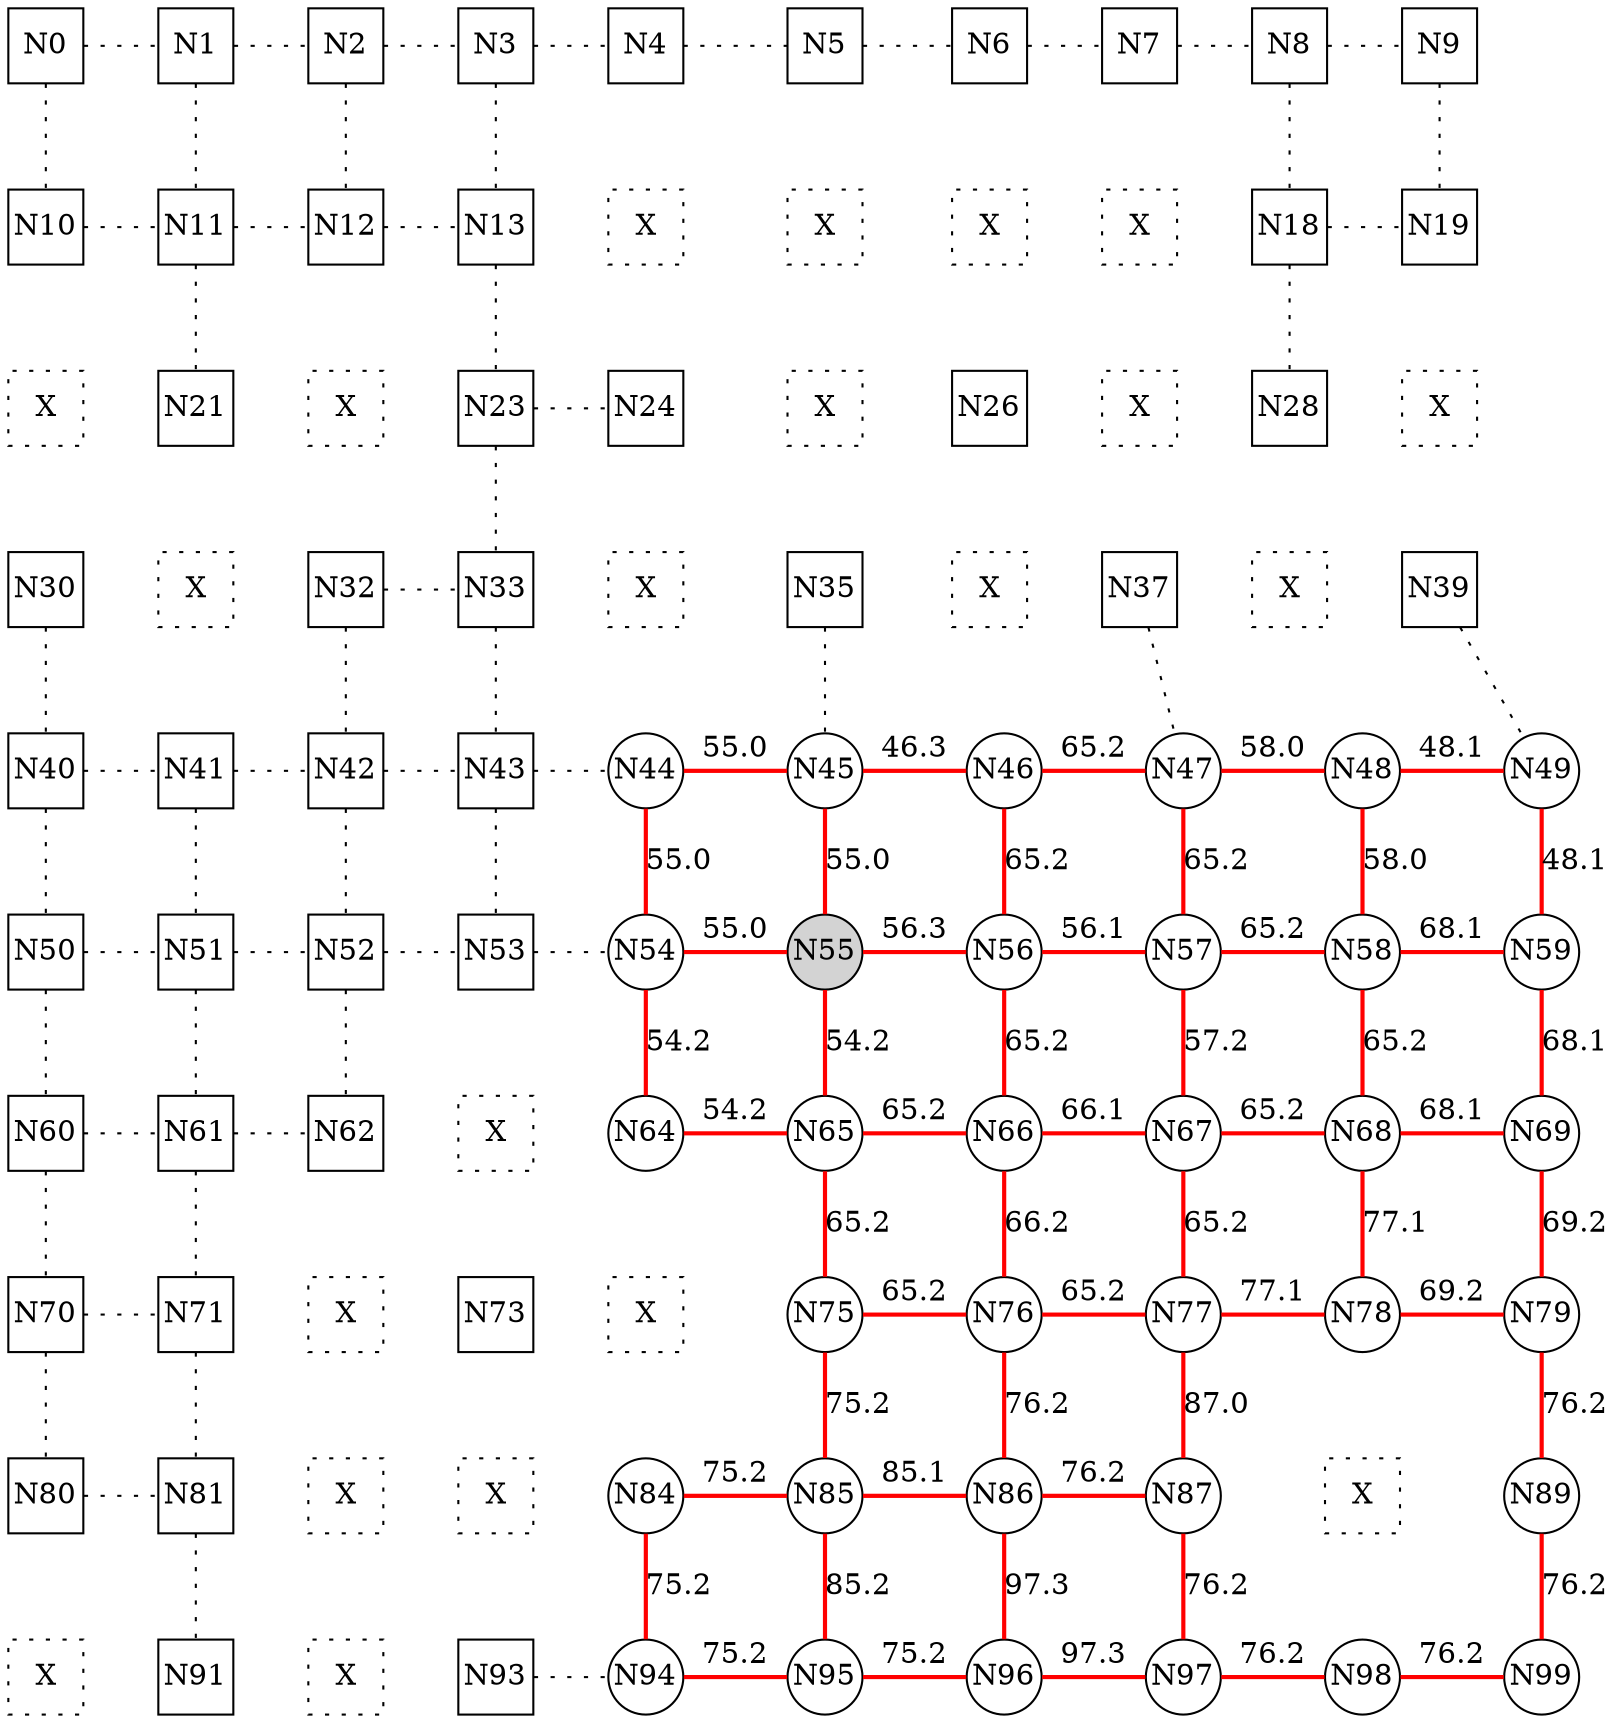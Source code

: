 
 digraph G { graph [layout=dot] 
 {rank=same; N0 [shape=square, fixedsize=true]; N1 [shape=square, fixedsize=true]; N2 [shape=square, fixedsize=true]; N3 [shape=square, fixedsize=true]; N4 [shape=square, fixedsize=true]; N5 [shape=square, fixedsize=true]; N6 [shape=square, fixedsize=true]; N7 [shape=square, fixedsize=true]; N8 [shape=square, fixedsize=true]; N9 [shape=square, fixedsize=true];  }
 {rank=same; N10 [shape=square, fixedsize=true]; N11 [shape=square, fixedsize=true]; N12 [shape=square, fixedsize=true]; N13 [shape=square, fixedsize=true]; N14 [shape=square, style=dotted, fixedsize=true, label=X]; N15 [shape=square, style=dotted, fixedsize=true, label=X]; N16 [shape=square, style=dotted, fixedsize=true, label=X]; N17 [shape=square, style=dotted, fixedsize=true, label=X]; N18 [shape=square, fixedsize=true]; N19 [shape=square, fixedsize=true];  }
 {rank=same; N20 [shape=square, style=dotted, fixedsize=true, label=X]; N21 [shape=square, fixedsize=true]; N22 [shape=square, style=dotted, fixedsize=true, label=X]; N23 [shape=square, fixedsize=true]; N24 [shape=square, fixedsize=true]; N25 [shape=square, style=dotted, fixedsize=true, label=X]; N26 [shape=square, fixedsize=true]; N27 [shape=square, style=dotted, fixedsize=true, label=X]; N28 [shape=square, fixedsize=true]; N29 [shape=square, style=dotted, fixedsize=true, label=X];  }
 {rank=same; N30 [shape=square, fixedsize=true]; N31 [shape=square, style=dotted, fixedsize=true, label=X]; N32 [shape=square, fixedsize=true]; N33 [shape=square, fixedsize=true]; N34 [shape=square, style=dotted, fixedsize=true, label=X]; N35 [shape=square, fixedsize=true]; N36 [shape=square, style=dotted, fixedsize=true, label=X]; N37 [shape=square, fixedsize=true]; N38 [shape=square, style=dotted, fixedsize=true, label=X]; N39 [shape=square, fixedsize=true];  }
 {rank=same; N40 [shape=square, fixedsize=true]; N41 [shape=square, fixedsize=true]; N42 [shape=square, fixedsize=true]; N43 [shape=square, fixedsize=true]; N44 [shape=circle, fixedsize=true]; N45 [shape=circle, fixedsize=true]; N46 [shape=circle, fixedsize=true]; N47 [shape=circle, fixedsize=true]; N48 [shape=circle, fixedsize=true]; N49 [shape=circle, fixedsize=true];  }
 {rank=same; N50 [shape=square, fixedsize=true]; N51 [shape=square, fixedsize=true]; N52 [shape=square, fixedsize=true]; N53 [shape=square, fixedsize=true]; N54 [shape=circle, fixedsize=true]; N55 [shape=circle, style=filled, fixedsize=true]; N56 [shape=circle, fixedsize=true]; N57 [shape=circle, fixedsize=true]; N58 [shape=circle, fixedsize=true]; N59 [shape=circle, fixedsize=true];  }
 {rank=same; N60 [shape=square, fixedsize=true]; N61 [shape=square, fixedsize=true]; N62 [shape=square, fixedsize=true]; N63 [shape=square, style=dotted, fixedsize=true, label=X]; N64 [shape=circle, fixedsize=true]; N65 [shape=circle, fixedsize=true]; N66 [shape=circle, fixedsize=true]; N67 [shape=circle, fixedsize=true]; N68 [shape=circle, fixedsize=true]; N69 [shape=circle, fixedsize=true];  }
 {rank=same; N70 [shape=square, fixedsize=true]; N71 [shape=square, fixedsize=true]; N72 [shape=square, style=dotted, fixedsize=true, label=X]; N73 [shape=square, fixedsize=true]; N74 [shape=square, style=dotted, fixedsize=true, label=X]; N75 [shape=circle, fixedsize=true]; N76 [shape=circle, fixedsize=true]; N77 [shape=circle, fixedsize=true]; N78 [shape=circle, fixedsize=true]; N79 [shape=circle, fixedsize=true];  }
 {rank=same; N80 [shape=square, fixedsize=true]; N81 [shape=square, fixedsize=true]; N82 [shape=square, style=dotted, fixedsize=true, label=X]; N83 [shape=square, style=dotted, fixedsize=true, label=X]; N84 [shape=circle, fixedsize=true]; N85 [shape=circle, fixedsize=true]; N86 [shape=circle, fixedsize=true]; N87 [shape=circle, fixedsize=true]; N88 [shape=square, style=dotted, fixedsize=true, label=X]; N89 [shape=circle, fixedsize=true];  }
 {rank=same; N90 [shape=square, style=dotted, fixedsize=true, label=X]; N91 [shape=square, fixedsize=true]; N92 [shape=square, style=dotted, fixedsize=true, label=X]; N93 [shape=square, fixedsize=true]; N94 [shape=circle, fixedsize=true]; N95 [shape=circle, fixedsize=true]; N96 [shape=circle, fixedsize=true]; N97 [shape=circle, fixedsize=true]; N98 [shape=circle, fixedsize=true]; N99 [shape=circle, fixedsize=true];  }
N0->N1 [dir=none, style=dotted, label=""]
N1->N2 [dir=none, style=dotted, label=""]
N2->N3 [dir=none, style=dotted, label=""]
N3->N4 [dir=none, style=dotted, label=""]
N4->N5 [dir=none, style=dotted, label=""]
N5->N6 [dir=none, style=dotted, label=""]
N6->N7 [dir=none, style=dotted, label=""]
N7->N8 [dir=none, style=dotted, label=""]
N8->N9 [dir=none, style=dotted, label=""]
N10->N11 [dir=none, style=dotted, label=""]
N11->N12 [dir=none, style=dotted, label=""]
N12->N13 [dir=none, style=dotted, label=""]
N13->N14 [dir=none, style=invis, label=" "]
N14->N15 [dir=none, style=invis, label=" "]
N15->N16 [dir=none, style=invis, label=" "]
N16->N17 [dir=none, style=invis, label=" "]
N17->N18 [dir=none, style=invis, label=" "]
N18->N19 [dir=none, style=dotted, label=""]
N20->N21 [dir=none, style=invis, label=" "]
N21->N22 [dir=none, style=invis, label=" "]
N22->N23 [dir=none, style=invis, label=" "]
N23->N24 [dir=none, style=dotted, label=""]
N24->N25 [dir=none, style=invis, label=" "]
N25->N26 [dir=none, style=invis, label=" "]
N26->N27 [dir=none, style=invis, label=" "]
N27->N28 [dir=none, style=invis, label=" "]
N28->N29 [dir=none, style=invis, label=" "]
N30->N31 [dir=none, style=invis, label=" "]
N31->N32 [dir=none, style=invis, label=" "]
N32->N33 [dir=none, style=dotted, label=""]
N33->N34 [dir=none, style=invis, label=" "]
N34->N35 [dir=none, style=invis, label=" "]
N35->N36 [dir=none, style=invis, label=" "]
N36->N37 [dir=none, style=invis, label=" "]
N37->N38 [dir=none, style=invis, label=" "]
N38->N39 [dir=none, style=invis, label=" "]
N40->N41 [dir=none, style=dotted, label=""]
N41->N42 [dir=none, style=dotted, label=""]
N42->N43 [dir=none, style=dotted, label=""]
N43->N44 [dir=none, style=dotted, label=""]
N44->N45 [dir=none, color=red, style=bold, label="55.0"]
N45->N46 [dir=none, color=red, style=bold, label="46.3"]
N46->N47 [dir=none, color=red, style=bold, label="65.2"]
N47->N48 [dir=none, color=red, style=bold, label="58.0"]
N48->N49 [dir=none, color=red, style=bold, label="48.1"]
N50->N51 [dir=none, style=dotted, label=""]
N51->N52 [dir=none, style=dotted, label=""]
N52->N53 [dir=none, style=dotted, label=""]
N53->N54 [dir=none, style=dotted, label=""]
N54->N55 [dir=none, color=red, style=bold, label="55.0"]
N55->N56 [dir=none, color=red, style=bold, label="56.3"]
N56->N57 [dir=none, color=red, style=bold, label="56.1"]
N57->N58 [dir=none, color=red, style=bold, label="65.2"]
N58->N59 [dir=none, color=red, style=bold, label="68.1"]
N60->N61 [dir=none, style=dotted, label=""]
N61->N62 [dir=none, style=dotted, label=""]
N62->N63 [dir=none, style=invis, label=" "]
N63->N64 [dir=none, style=invis, label=" "]
N64->N65 [dir=none, color=red, style=bold, label="54.2"]
N65->N66 [dir=none, color=red, style=bold, label="65.2"]
N66->N67 [dir=none, color=red, style=bold, label="66.1"]
N67->N68 [dir=none, color=red, style=bold, label="65.2"]
N68->N69 [dir=none, color=red, style=bold, label="68.1"]
N70->N71 [dir=none, style=dotted, label=""]
N71->N72 [dir=none, style=invis, label=" "]
N72->N73 [dir=none, style=invis, label=" "]
N73->N74 [dir=none, style=invis, label=" "]
N74->N75 [dir=none, style=invis, label=" "]
N75->N76 [dir=none, color=red, style=bold, label="65.2"]
N76->N77 [dir=none, color=red, style=bold, label="65.2"]
N77->N78 [dir=none, color=red, style=bold, label="77.1"]
N78->N79 [dir=none, color=red, style=bold, label="69.2"]
N80->N81 [dir=none, style=dotted, label=""]
N81->N82 [dir=none, style=invis, label=" "]
N82->N83 [dir=none, style=invis, label=" "]
N83->N84 [dir=none, style=invis, label=" "]
N84->N85 [dir=none, color=red, style=bold, label="75.2"]
N85->N86 [dir=none, color=red, style=bold, label="85.1"]
N86->N87 [dir=none, color=red, style=bold, label="76.2"]
N87->N88 [dir=none, style=invis, label=" "]
N88->N89 [dir=none, style=invis, label=" "]
N90->N91 [dir=none, style=invis, label=" "]
N91->N92 [dir=none, style=invis, label=" "]
N92->N93 [dir=none, style=invis, label=" "]
N93->N94 [dir=none, style=dotted, label=""]
N94->N95 [dir=none, color=red, style=bold, label="75.2"]
N95->N96 [dir=none, color=red, style=bold, label="75.2"]
N96->N97 [dir=none, color=red, style=bold, label="97.3"]
N97->N98 [dir=none, color=red, style=bold, label="76.2"]
N98->N99 [dir=none, color=red, style=bold, label="76.2"]
N0->N10 [dir=none, style=dotted, label=""]
N10->N20 [dir=none, style=invis, label=" "]
N20->N30 [dir=none, style=invis, label=" "]
N30->N40 [dir=none, style=dotted, label=""]
N40->N50 [dir=none, style=dotted, label=""]
N50->N60 [dir=none, style=dotted, label=""]
N60->N70 [dir=none, style=dotted, label=""]
N70->N80 [dir=none, style=dotted, label=""]
N80->N90 [dir=none, style=invis, label=" "]
N1->N11 [dir=none, style=dotted, label=""]
N11->N21 [dir=none, style=dotted, label=""]
N21->N31 [dir=none, style=invis, label=" "]
N31->N41 [dir=none, style=invis, label=" "]
N41->N51 [dir=none, style=dotted, label=""]
N51->N61 [dir=none, style=dotted, label=""]
N61->N71 [dir=none, style=dotted, label=""]
N71->N81 [dir=none, style=dotted, label=""]
N81->N91 [dir=none, style=dotted, label=""]
N2->N12 [dir=none, style=dotted, label=""]
N12->N22 [dir=none, style=invis, label=" "]
N22->N32 [dir=none, style=invis, label=" "]
N32->N42 [dir=none, style=dotted, label=""]
N42->N52 [dir=none, style=dotted, label=""]
N52->N62 [dir=none, style=dotted, label=""]
N62->N72 [dir=none, style=invis, label=" "]
N72->N82 [dir=none, style=invis, label=" "]
N82->N92 [dir=none, style=invis, label=" "]
N3->N13 [dir=none, style=dotted, label=""]
N13->N23 [dir=none, style=dotted, label=""]
N23->N33 [dir=none, style=dotted, label=""]
N33->N43 [dir=none, style=dotted, label=""]
N43->N53 [dir=none, style=dotted, label=""]
N53->N63 [dir=none, style=invis, label=" "]
N63->N73 [dir=none, style=invis, label=" "]
N73->N83 [dir=none, style=invis, label=" "]
N83->N93 [dir=none, style=invis, label=" "]
N4->N14 [dir=none, style=invis, label=" "]
N14->N24 [dir=none, style=invis, label=" "]
N24->N34 [dir=none, style=invis, label=" "]
N34->N44 [dir=none, style=invis, label=" "]
N44->N54 [dir=none, color=red, style=bold, label="55.0"]
N54->N64 [dir=none, color=red, style=bold, label="54.2"]
N64->N74 [dir=none, style=invis, label=" "]
N74->N84 [dir=none, style=invis, label=" "]
N84->N94 [dir=none, color=red, style=bold, label="75.2"]
N5->N15 [dir=none, style=invis, label=" "]
N15->N25 [dir=none, style=invis, label=" "]
N25->N35 [dir=none, style=invis, label=" "]
N35->N45 [dir=none, style=dotted, label=""]
N45->N55 [dir=none, color=red, style=bold, label="55.0"]
N55->N65 [dir=none, color=red, style=bold, label="54.2"]
N65->N75 [dir=none, color=red, style=bold, label="65.2"]
N75->N85 [dir=none, color=red, style=bold, label="75.2"]
N85->N95 [dir=none, color=red, style=bold, label="85.2"]
N6->N16 [dir=none, style=invis, label=" "]
N16->N26 [dir=none, style=invis, label=" "]
N26->N36 [dir=none, style=invis, label=" "]
N36->N46 [dir=none, style=invis, label=" "]
N46->N56 [dir=none, color=red, style=bold, label="65.2"]
N56->N66 [dir=none, color=red, style=bold, label="65.2"]
N66->N76 [dir=none, color=red, style=bold, label="66.2"]
N76->N86 [dir=none, color=red, style=bold, label="76.2"]
N86->N96 [dir=none, color=red, style=bold, label="97.3"]
N7->N17 [dir=none, style=invis, label=" "]
N17->N27 [dir=none, style=invis, label=" "]
N27->N37 [dir=none, style=invis, label=" "]
N37->N47 [dir=none, style=dotted, label=""]
N47->N57 [dir=none, color=red, style=bold, label="65.2"]
N57->N67 [dir=none, color=red, style=bold, label="57.2"]
N67->N77 [dir=none, color=red, style=bold, label="65.2"]
N77->N87 [dir=none, color=red, style=bold, label="87.0"]
N87->N97 [dir=none, color=red, style=bold, label="76.2"]
N8->N18 [dir=none, style=dotted, label=""]
N18->N28 [dir=none, style=dotted, label=""]
N28->N38 [dir=none, style=invis, label=" "]
N38->N48 [dir=none, style=invis, label=" "]
N48->N58 [dir=none, color=red, style=bold, label="58.0"]
N58->N68 [dir=none, color=red, style=bold, label="65.2"]
N68->N78 [dir=none, color=red, style=bold, label="77.1"]
N78->N88 [dir=none, style=invis, label=" "]
N88->N98 [dir=none, style=invis, label=" "]
N9->N19 [dir=none, style=dotted, label=""]
N19->N29 [dir=none, style=invis, label=" "]
N29->N39 [dir=none, style=invis, label=" "]
N39->N49 [dir=none, style=dotted, label=""]
N49->N59 [dir=none, color=red, style=bold, label="48.1"]
N59->N69 [dir=none, color=red, style=bold, label="68.1"]
N69->N79 [dir=none, color=red, style=bold, label="69.2"]
N79->N89 [dir=none, color=red, style=bold, label="76.2"]
N89->N99 [dir=none, color=red, style=bold, label="76.2"]
 }